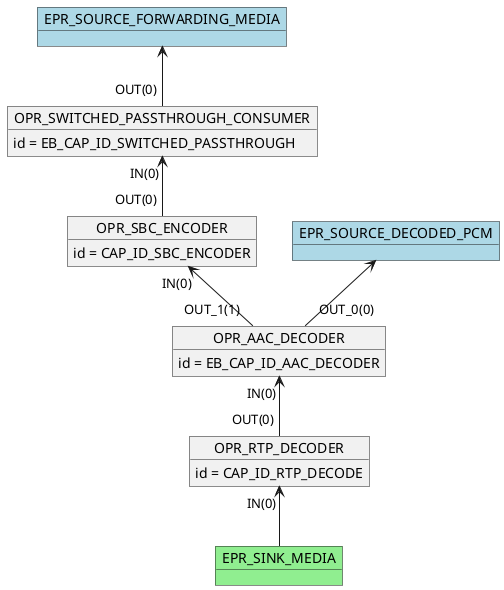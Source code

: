 @startuml

    object OPR_RTP_DECODER
    OPR_RTP_DECODER : id = CAP_ID_RTP_DECODE
    object OPR_SWITCHED_PASSTHROUGH_CONSUMER
    OPR_SWITCHED_PASSTHROUGH_CONSUMER : id = EB_CAP_ID_SWITCHED_PASSTHROUGH
    object OPR_AAC_DECODER
    OPR_AAC_DECODER : id = EB_CAP_ID_AAC_DECODER
    object OPR_SBC_ENCODER
    OPR_SBC_ENCODER : id = CAP_ID_SBC_ENCODER
    OPR_AAC_DECODER "IN(0)"<-- "OUT(0)" OPR_RTP_DECODER
    OPR_SBC_ENCODER "IN(0)"<-- "OUT_1(1)" OPR_AAC_DECODER
    OPR_SWITCHED_PASSTHROUGH_CONSUMER "IN(0)"<-- "OUT(0)" OPR_SBC_ENCODER
    object EPR_SINK_MEDIA #lightgreen
    OPR_RTP_DECODER "IN(0)" <-- EPR_SINK_MEDIA
    object EPR_SOURCE_FORWARDING_MEDIA #lightblue
    EPR_SOURCE_FORWARDING_MEDIA <-- "OUT(0)" OPR_SWITCHED_PASSTHROUGH_CONSUMER
    object EPR_SOURCE_DECODED_PCM #lightblue
    EPR_SOURCE_DECODED_PCM <-- "OUT_0(0)" OPR_AAC_DECODER
@enduml
